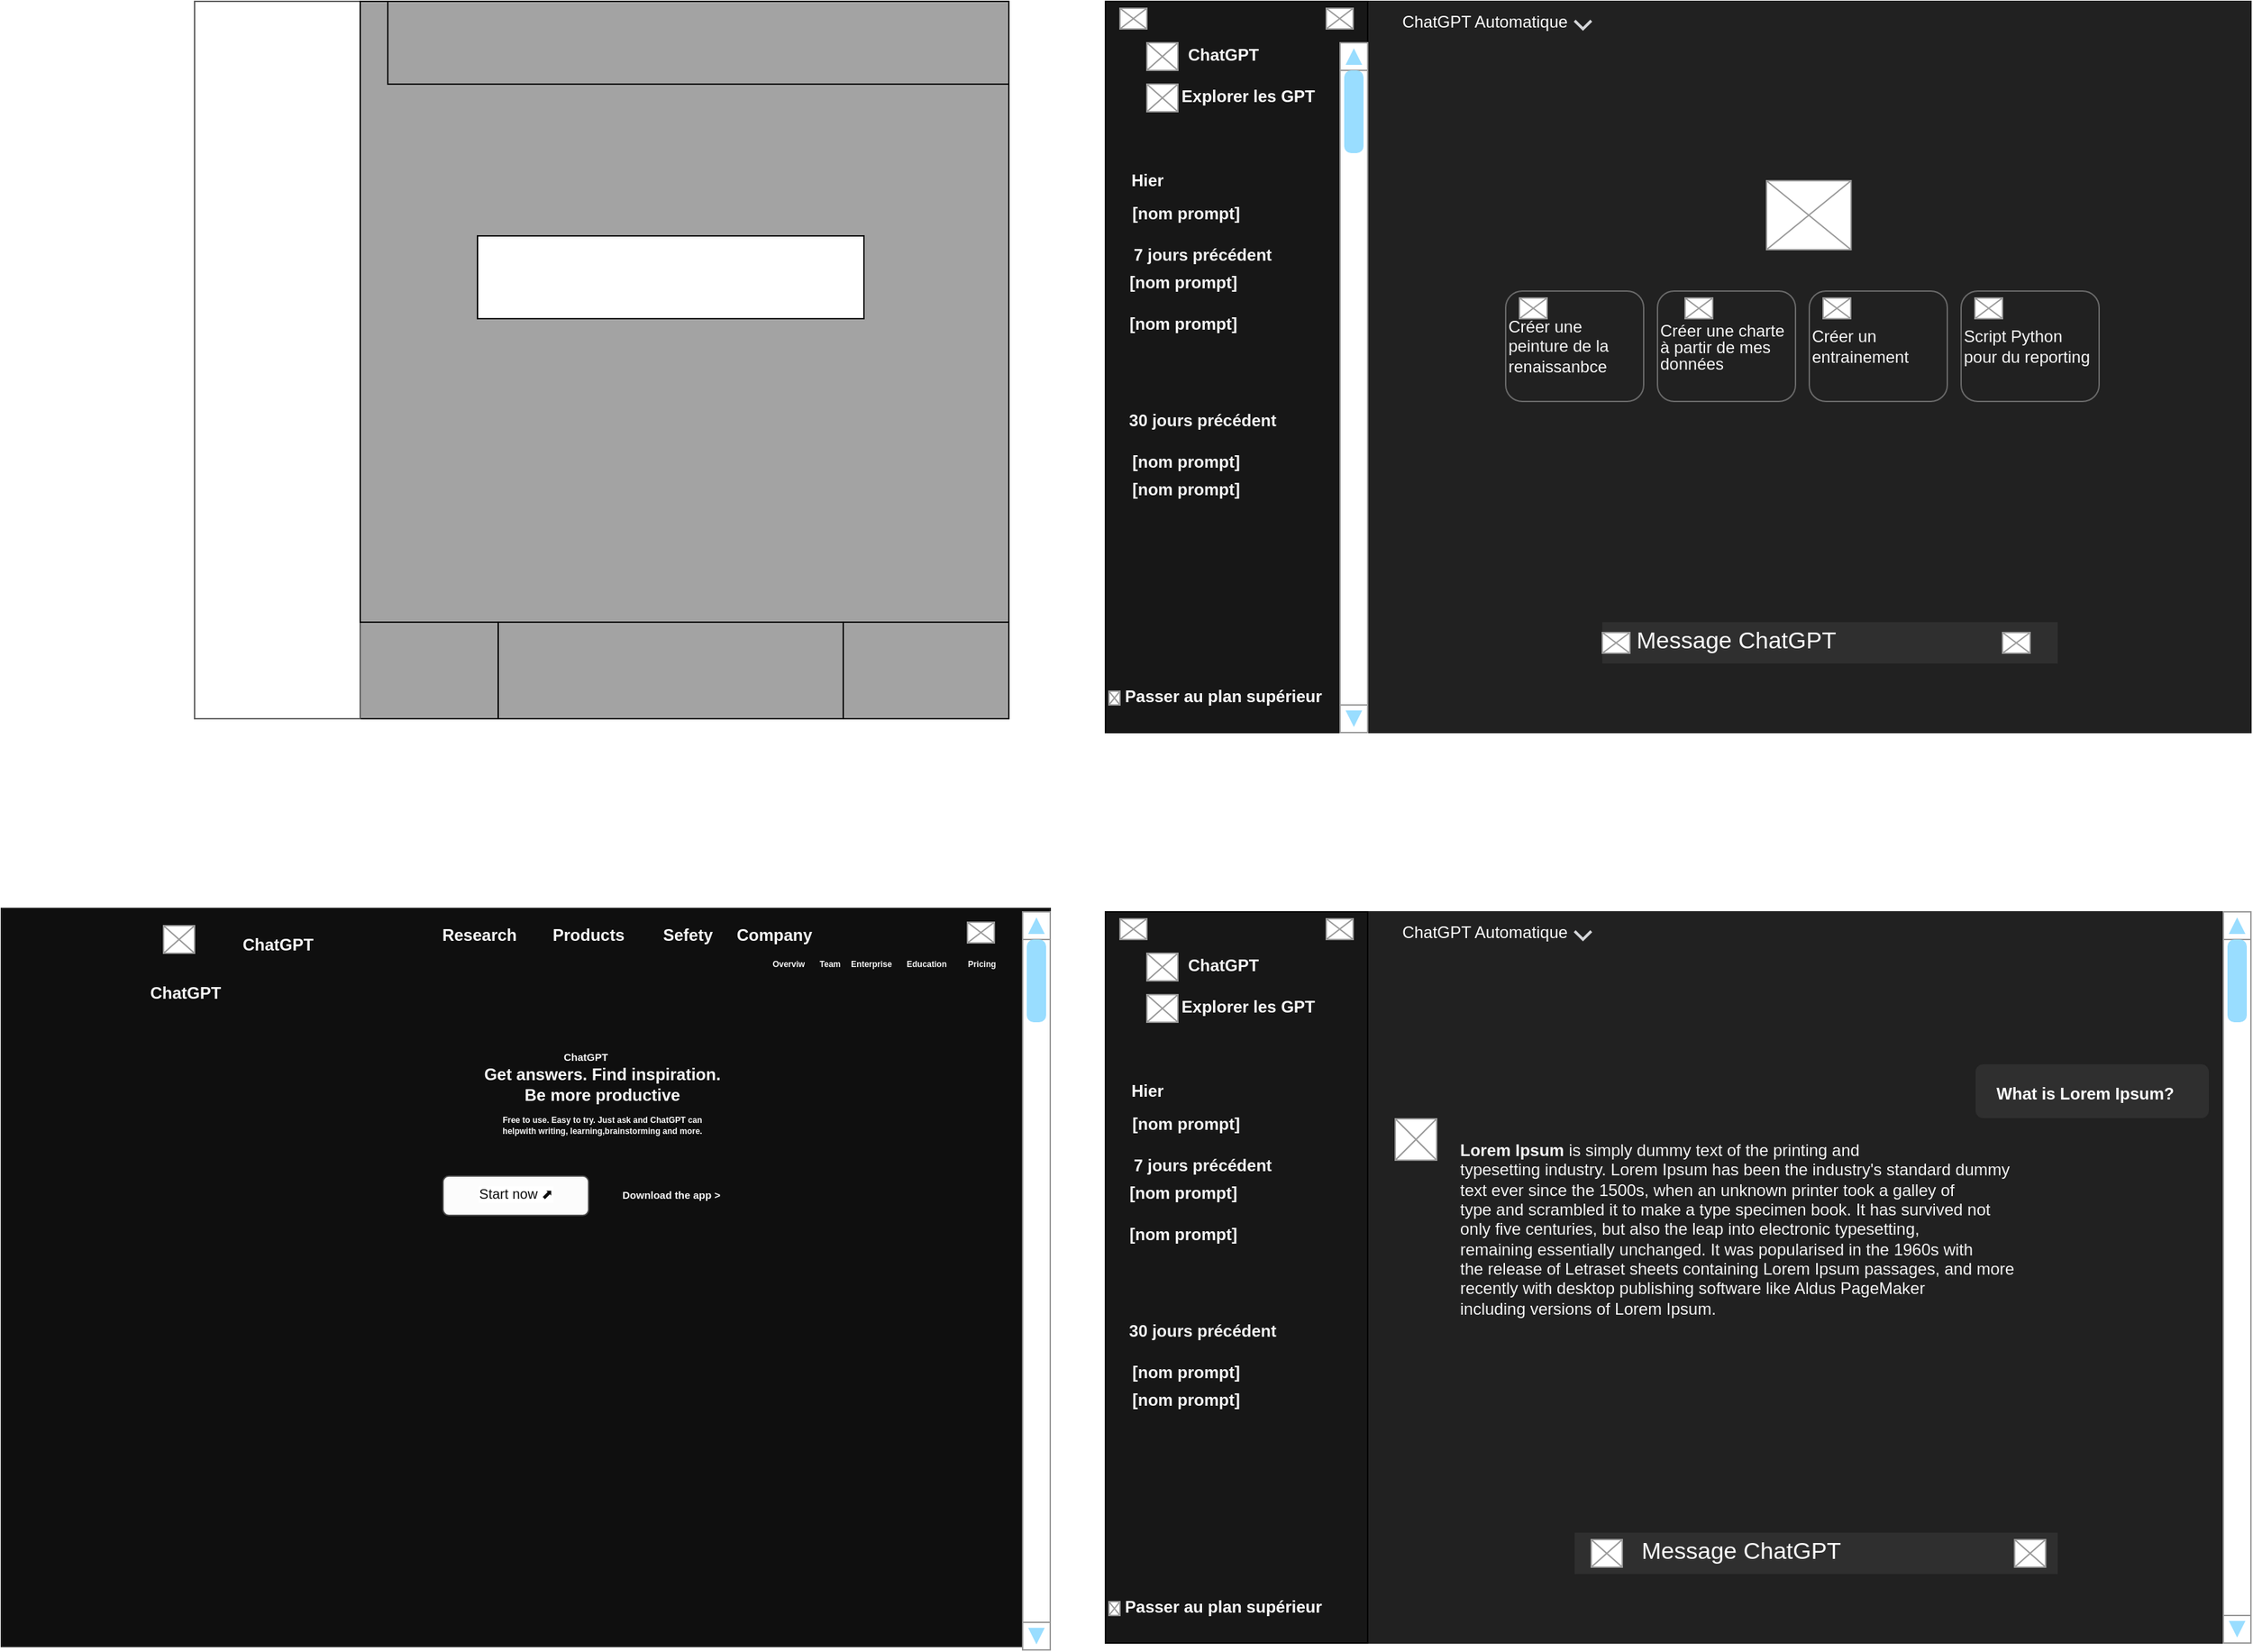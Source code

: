 <mxfile version="24.7.14">
  <diagram name="Page-1" id="EcUvMIolQ7K5YZYkJxHi">
    <mxGraphModel dx="1816" dy="566" grid="1" gridSize="10" guides="1" tooltips="1" connect="1" arrows="1" fold="1" page="1" pageScale="1" pageWidth="827" pageHeight="1169" math="0" shadow="0">
      <root>
        <mxCell id="0" />
        <mxCell id="1" parent="0" />
        <mxCell id="Bw7cQ2CIhtzXfJxPUQrJ-1" value="" style="rounded=0;whiteSpace=wrap;html=1;fillColor=#A3A3A3;" parent="1" vertex="1">
          <mxGeometry x="40" y="40" width="590" height="520" as="geometry" />
        </mxCell>
        <mxCell id="Bw7cQ2CIhtzXfJxPUQrJ-2" value="" style="rounded=0;whiteSpace=wrap;html=1;strokeColor=#5e5e5e;fillColor=#FFFFFF;" parent="1" vertex="1">
          <mxGeometry x="40" y="40" width="120" height="520" as="geometry" />
        </mxCell>
        <mxCell id="WIPPXPqolnYrMpe3MKUZ-1" value="" style="rounded=0;whiteSpace=wrap;html=1;fillColor=#A3A3A3;" vertex="1" parent="1">
          <mxGeometry x="260" y="490" width="250" height="70" as="geometry" />
        </mxCell>
        <mxCell id="WIPPXPqolnYrMpe3MKUZ-2" value="" style="rounded=0;whiteSpace=wrap;html=1;fillColor=#A3A3A3;" vertex="1" parent="1">
          <mxGeometry x="160" y="40" width="470" height="450" as="geometry" />
        </mxCell>
        <mxCell id="WIPPXPqolnYrMpe3MKUZ-3" value="" style="rounded=0;whiteSpace=wrap;html=1;strokeColor=#212121;fillColor=#212121;" vertex="1" parent="1">
          <mxGeometry x="770" y="40" width="760" height="530" as="geometry" />
        </mxCell>
        <mxCell id="WIPPXPqolnYrMpe3MKUZ-4" value="" style="rounded=0;whiteSpace=wrap;html=1;fillColor=#171717;" vertex="1" parent="1">
          <mxGeometry x="700" y="40" width="190" height="530" as="geometry" />
        </mxCell>
        <mxCell id="WIPPXPqolnYrMpe3MKUZ-7" value="&lt;div&gt;&lt;font color=&quot;#f5f5f5&quot; style=&quot;font-size: 12px;&quot;&gt;7 jours précédent&lt;/font&gt;&lt;/div&gt;" style="text;html=1;fontSize=24;fontStyle=1;verticalAlign=middle;align=center;" vertex="1" parent="1">
          <mxGeometry x="720" y="200" width="100" height="40" as="geometry" />
        </mxCell>
        <mxCell id="WIPPXPqolnYrMpe3MKUZ-8" value="&lt;div style=&quot;font-size: 12px;&quot;&gt;&lt;font style=&quot;font-size: 12px;&quot; color=&quot;#fafafa&quot;&gt;Hier&lt;/font&gt;&lt;/div&gt;" style="text;html=1;fontSize=24;fontStyle=1;verticalAlign=middle;align=center;" vertex="1" parent="1">
          <mxGeometry x="680" y="150" width="100" height="40" as="geometry" />
        </mxCell>
        <mxCell id="WIPPXPqolnYrMpe3MKUZ-9" value="&lt;div&gt;&lt;font color=&quot;#f5f5f5&quot; style=&quot;font-size: 12px;&quot;&gt;30 jours précédent&lt;/font&gt;&lt;/div&gt;" style="text;html=1;fontSize=24;fontStyle=1;verticalAlign=middle;align=center;" vertex="1" parent="1">
          <mxGeometry x="720" y="320" width="100" height="40" as="geometry" />
        </mxCell>
        <mxCell id="WIPPXPqolnYrMpe3MKUZ-10" value="&lt;font style=&quot;font-size: 12px;&quot;&gt;&lt;font color=&quot;#ffffff&quot;&gt;Passer au plan supérieur&lt;/font&gt;&lt;br&gt;&lt;/font&gt;" style="text;html=1;fontSize=24;fontStyle=1;verticalAlign=middle;align=center;" vertex="1" parent="1">
          <mxGeometry x="737" y="520" width="95" height="40" as="geometry" />
        </mxCell>
        <mxCell id="WIPPXPqolnYrMpe3MKUZ-11" value="&lt;font color=&quot;#f7f7f7&quot; style=&quot;font-size: 12px;&quot;&gt;[nom prompt]&lt;br&gt;&lt;/font&gt;" style="text;html=1;fontSize=24;fontStyle=1;verticalAlign=middle;align=center;" vertex="1" parent="1">
          <mxGeometry x="706.25" y="250" width="100" height="40" as="geometry" />
        </mxCell>
        <mxCell id="WIPPXPqolnYrMpe3MKUZ-12" value="&lt;font color=&quot;#f7f7f7&quot; style=&quot;font-size: 12px;&quot;&gt;[nom prompt]&lt;br&gt;&lt;/font&gt;" style="text;html=1;fontSize=24;fontStyle=1;verticalAlign=middle;align=center;" vertex="1" parent="1">
          <mxGeometry x="707.5" y="350" width="100" height="40" as="geometry" />
        </mxCell>
        <mxCell id="WIPPXPqolnYrMpe3MKUZ-14" value="&lt;font color=&quot;#f7f7f7&quot; style=&quot;font-size: 12px;&quot;&gt;[nom prompt]&lt;br&gt;&lt;/font&gt;" style="text;html=1;fontSize=24;fontStyle=1;verticalAlign=middle;align=center;" vertex="1" parent="1">
          <mxGeometry x="707.5" y="370" width="100" height="40" as="geometry" />
        </mxCell>
        <mxCell id="WIPPXPqolnYrMpe3MKUZ-16" value="&lt;font color=&quot;#f7f7f7&quot; style=&quot;font-size: 12px;&quot;&gt;[nom prompt]&lt;br&gt;&lt;/font&gt;" style="text;html=1;fontSize=24;fontStyle=1;verticalAlign=middle;align=center;" vertex="1" parent="1">
          <mxGeometry x="706.25" y="220" width="100" height="40" as="geometry" />
        </mxCell>
        <mxCell id="WIPPXPqolnYrMpe3MKUZ-18" value="&lt;font color=&quot;#f7f7f7&quot; style=&quot;font-size: 12px;&quot;&gt;[nom prompt]&lt;br&gt;&lt;/font&gt;" style="text;html=1;fontSize=24;fontStyle=1;verticalAlign=middle;align=center;rotation=0;" vertex="1" parent="1">
          <mxGeometry x="708.75" y="170" width="97.5" height="40" as="geometry" />
        </mxCell>
        <mxCell id="WIPPXPqolnYrMpe3MKUZ-19" value="&lt;font color=&quot;#fcfcfc&quot;&gt;&amp;nbsp;&amp;nbsp;&amp;nbsp; Message ChatGPT&lt;br&gt;&lt;/font&gt;" style="strokeWidth=1;shadow=0;dashed=0;align=center;html=1;shape=mxgraph.mockup.text.textBox;align=left;fontSize=17;spacingLeft=4;spacingTop=-3;whiteSpace=wrap;mainText=;fillColor=#2F2F2F;strokeColor=none;" vertex="1" parent="1">
          <mxGeometry x="1060" y="490" width="330" height="30" as="geometry" />
        </mxCell>
        <mxCell id="WIPPXPqolnYrMpe3MKUZ-20" value="" style="rounded=0;whiteSpace=wrap;html=1;fillColor=#FFFFFF;" vertex="1" parent="1">
          <mxGeometry x="245" y="210" width="280" height="60" as="geometry" />
        </mxCell>
        <mxCell id="WIPPXPqolnYrMpe3MKUZ-21" value="" style="verticalLabelPosition=bottom;shadow=0;dashed=0;align=center;html=1;verticalAlign=top;strokeWidth=1;shape=mxgraph.mockup.graphics.simpleIcon;strokeColor=#999999;" vertex="1" parent="1">
          <mxGeometry x="730" y="70" width="22.5" height="20" as="geometry" />
        </mxCell>
        <mxCell id="WIPPXPqolnYrMpe3MKUZ-26" value="" style="verticalLabelPosition=bottom;shadow=0;dashed=0;align=center;html=1;verticalAlign=top;strokeWidth=1;shape=mxgraph.mockup.graphics.simpleIcon;strokeColor=#999999;" vertex="1" parent="1">
          <mxGeometry x="730" y="100" width="22.5" height="20" as="geometry" />
        </mxCell>
        <mxCell id="WIPPXPqolnYrMpe3MKUZ-27" value="&lt;font color=&quot;#f7f7f7&quot; style=&quot;font-size: 12px;&quot;&gt;ChatGPT&lt;br&gt;&lt;/font&gt;" style="text;html=1;fontSize=24;fontStyle=1;verticalAlign=middle;align=center;rotation=0;" vertex="1" parent="1">
          <mxGeometry x="742" y="70" width="85" height="10" as="geometry" />
        </mxCell>
        <mxCell id="WIPPXPqolnYrMpe3MKUZ-28" value="&lt;font style=&quot;font-size: 12px;&quot; color=&quot;#ffffff&quot;&gt;Explorer les GPT&lt;br&gt;&lt;/font&gt;" style="text;html=1;fontSize=24;fontStyle=1;verticalAlign=middle;align=center;rotation=0;" vertex="1" parent="1">
          <mxGeometry x="760" y="100" width="85" height="10" as="geometry" />
        </mxCell>
        <mxCell id="WIPPXPqolnYrMpe3MKUZ-29" value="" style="verticalLabelPosition=bottom;shadow=0;dashed=0;align=center;html=1;verticalAlign=top;strokeWidth=1;shape=mxgraph.mockup.graphics.simpleIcon;strokeColor=#999999;" vertex="1" parent="1">
          <mxGeometry x="1179" y="170" width="61.25" height="50" as="geometry" />
        </mxCell>
        <mxCell id="WIPPXPqolnYrMpe3MKUZ-35" value="" style="verticalLabelPosition=bottom;shadow=0;dashed=0;align=center;html=1;verticalAlign=top;strokeWidth=1;shape=mxgraph.mockup.graphics.simpleIcon;strokeColor=#999999;" vertex="1" parent="1">
          <mxGeometry x="702.5" y="540" width="8" height="10" as="geometry" />
        </mxCell>
        <mxCell id="WIPPXPqolnYrMpe3MKUZ-36" value="&lt;font color=&quot;#ffffff&quot;&gt;ChatGPT Automatique&lt;br&gt;&lt;/font&gt;" style="text;html=1;align=center;verticalAlign=middle;whiteSpace=wrap;rounded=0;" vertex="1" parent="1">
          <mxGeometry x="870" y="40" width="210" height="30" as="geometry" />
        </mxCell>
        <mxCell id="WIPPXPqolnYrMpe3MKUZ-37" value="&lt;div align=&quot;left&quot;&gt;&lt;font color=&quot;#f7f7f7&quot;&gt;Créer une peinture de la renaissanbce&lt;/font&gt;&lt;/div&gt;" style="rounded=1;whiteSpace=wrap;html=1;fillColor=#212121;align=left;strokeColor=#696969;" vertex="1" parent="1">
          <mxGeometry x="990" y="250" width="100" height="80" as="geometry" />
        </mxCell>
        <mxCell id="WIPPXPqolnYrMpe3MKUZ-38" value="" style="verticalLabelPosition=bottom;shadow=0;dashed=0;align=center;html=1;verticalAlign=top;strokeWidth=1;shape=mxgraph.mockup.graphics.simpleIcon;strokeColor=#999999;" vertex="1" parent="1">
          <mxGeometry x="1000" y="255" width="20" height="15" as="geometry" />
        </mxCell>
        <mxCell id="WIPPXPqolnYrMpe3MKUZ-39" value="&lt;p style=&quot;line-height: 120%;&quot;&gt;&lt;/p&gt;&lt;div style=&quot;line-height: 100%;&quot; align=&quot;left&quot;&gt;&lt;font color=&quot;#f7f7f7&quot;&gt;Créer une charte à partir de mes données&lt;br&gt;&lt;/font&gt;&lt;/div&gt;&lt;p&gt;&lt;/p&gt;" style="rounded=1;whiteSpace=wrap;html=1;fillColor=#212121;align=left;strokeColor=#696969;" vertex="1" parent="1">
          <mxGeometry x="1100" y="250" width="100" height="80" as="geometry" />
        </mxCell>
        <mxCell id="WIPPXPqolnYrMpe3MKUZ-40" value="&lt;div align=&quot;left&quot;&gt;&lt;font color=&quot;#f7f7f7&quot;&gt;Créer un entrainement&lt;br&gt;&lt;/font&gt;&lt;/div&gt;" style="rounded=1;whiteSpace=wrap;html=1;fillColor=#212121;align=left;strokeColor=#696969;" vertex="1" parent="1">
          <mxGeometry x="1210" y="250" width="100" height="80" as="geometry" />
        </mxCell>
        <mxCell id="WIPPXPqolnYrMpe3MKUZ-41" value="&lt;div align=&quot;left&quot;&gt;&lt;font color=&quot;#f7f7f7&quot;&gt;Script Python pour du reporting&lt;br&gt;&lt;/font&gt;&lt;/div&gt;" style="rounded=1;whiteSpace=wrap;html=1;fillColor=#212121;align=left;strokeColor=#696969;" vertex="1" parent="1">
          <mxGeometry x="1320" y="250" width="100" height="80" as="geometry" />
        </mxCell>
        <mxCell id="WIPPXPqolnYrMpe3MKUZ-42" value="" style="verticalLabelPosition=bottom;shadow=0;dashed=0;align=center;html=1;verticalAlign=top;strokeWidth=1;shape=mxgraph.mockup.graphics.simpleIcon;strokeColor=#999999;" vertex="1" parent="1">
          <mxGeometry x="1330" y="255" width="20" height="15" as="geometry" />
        </mxCell>
        <mxCell id="WIPPXPqolnYrMpe3MKUZ-43" value="" style="verticalLabelPosition=bottom;shadow=0;dashed=0;align=center;html=1;verticalAlign=top;strokeWidth=1;shape=mxgraph.mockup.graphics.simpleIcon;strokeColor=#999999;" vertex="1" parent="1">
          <mxGeometry x="1220" y="255" width="20" height="15" as="geometry" />
        </mxCell>
        <mxCell id="WIPPXPqolnYrMpe3MKUZ-46" value="" style="verticalLabelPosition=bottom;shadow=0;dashed=0;align=center;html=1;verticalAlign=top;strokeWidth=1;shape=mxgraph.mockup.graphics.simpleIcon;strokeColor=#999999;" vertex="1" parent="1">
          <mxGeometry x="710.5" y="45" width="19.5" height="15" as="geometry" />
        </mxCell>
        <mxCell id="WIPPXPqolnYrMpe3MKUZ-47" value="" style="verticalLabelPosition=bottom;shadow=0;dashed=0;align=center;html=1;verticalAlign=top;strokeWidth=1;shape=mxgraph.mockup.graphics.simpleIcon;strokeColor=#999999;" vertex="1" parent="1">
          <mxGeometry x="860" y="45" width="19.5" height="15" as="geometry" />
        </mxCell>
        <mxCell id="WIPPXPqolnYrMpe3MKUZ-49" value="" style="html=1;verticalLabelPosition=bottom;labelBackgroundColor=#ffffff;verticalAlign=top;shadow=0;dashed=0;strokeWidth=2;shape=mxgraph.ios7.misc.down;strokeColor=#D4D6D9;" vertex="1" parent="1">
          <mxGeometry x="1040" y="54" width="12" height="6" as="geometry" />
        </mxCell>
        <mxCell id="WIPPXPqolnYrMpe3MKUZ-57" value="" style="rounded=0;whiteSpace=wrap;html=1;fillColor=#A3A3A3;" vertex="1" parent="1">
          <mxGeometry x="180" y="40" width="450" height="60" as="geometry" />
        </mxCell>
        <mxCell id="WIPPXPqolnYrMpe3MKUZ-59" value="" style="rounded=0;whiteSpace=wrap;html=1;strokeColor=#212121;fillColor=#212121;" vertex="1" parent="1">
          <mxGeometry x="770" y="700" width="760" height="530" as="geometry" />
        </mxCell>
        <mxCell id="WIPPXPqolnYrMpe3MKUZ-60" value="" style="rounded=0;whiteSpace=wrap;html=1;fillColor=#171717;" vertex="1" parent="1">
          <mxGeometry x="700" y="700" width="190" height="530" as="geometry" />
        </mxCell>
        <mxCell id="WIPPXPqolnYrMpe3MKUZ-61" value="&lt;div&gt;&lt;font color=&quot;#f5f5f5&quot; style=&quot;font-size: 12px;&quot;&gt;7 jours précédent&lt;/font&gt;&lt;/div&gt;" style="text;html=1;fontSize=24;fontStyle=1;verticalAlign=middle;align=center;" vertex="1" parent="1">
          <mxGeometry x="720" y="860" width="100" height="40" as="geometry" />
        </mxCell>
        <mxCell id="WIPPXPqolnYrMpe3MKUZ-62" value="&lt;div style=&quot;font-size: 12px;&quot;&gt;&lt;font style=&quot;font-size: 12px;&quot; color=&quot;#fafafa&quot;&gt;Hier&lt;/font&gt;&lt;/div&gt;" style="text;html=1;fontSize=24;fontStyle=1;verticalAlign=middle;align=center;" vertex="1" parent="1">
          <mxGeometry x="680" y="810" width="100" height="40" as="geometry" />
        </mxCell>
        <mxCell id="WIPPXPqolnYrMpe3MKUZ-63" value="&lt;div&gt;&lt;font color=&quot;#f5f5f5&quot; style=&quot;font-size: 12px;&quot;&gt;30 jours précédent&lt;/font&gt;&lt;/div&gt;" style="text;html=1;fontSize=24;fontStyle=1;verticalAlign=middle;align=center;" vertex="1" parent="1">
          <mxGeometry x="720" y="980" width="100" height="40" as="geometry" />
        </mxCell>
        <mxCell id="WIPPXPqolnYrMpe3MKUZ-64" value="&lt;font style=&quot;font-size: 12px;&quot;&gt;&lt;font color=&quot;#ffffff&quot;&gt;Passer au plan supérieur&lt;/font&gt;&lt;br&gt;&lt;/font&gt;" style="text;html=1;fontSize=24;fontStyle=1;verticalAlign=middle;align=center;" vertex="1" parent="1">
          <mxGeometry x="737" y="1180" width="95" height="40" as="geometry" />
        </mxCell>
        <mxCell id="WIPPXPqolnYrMpe3MKUZ-65" value="&lt;font color=&quot;#f7f7f7&quot; style=&quot;font-size: 12px;&quot;&gt;[nom prompt]&lt;br&gt;&lt;/font&gt;" style="text;html=1;fontSize=24;fontStyle=1;verticalAlign=middle;align=center;" vertex="1" parent="1">
          <mxGeometry x="706.25" y="910" width="100" height="40" as="geometry" />
        </mxCell>
        <mxCell id="WIPPXPqolnYrMpe3MKUZ-66" value="&lt;font color=&quot;#f7f7f7&quot; style=&quot;font-size: 12px;&quot;&gt;[nom prompt]&lt;br&gt;&lt;/font&gt;" style="text;html=1;fontSize=24;fontStyle=1;verticalAlign=middle;align=center;" vertex="1" parent="1">
          <mxGeometry x="707.5" y="1010" width="100" height="40" as="geometry" />
        </mxCell>
        <mxCell id="WIPPXPqolnYrMpe3MKUZ-67" value="&lt;font color=&quot;#f7f7f7&quot; style=&quot;font-size: 12px;&quot;&gt;[nom prompt]&lt;br&gt;&lt;/font&gt;" style="text;html=1;fontSize=24;fontStyle=1;verticalAlign=middle;align=center;" vertex="1" parent="1">
          <mxGeometry x="707.5" y="1030" width="100" height="40" as="geometry" />
        </mxCell>
        <mxCell id="WIPPXPqolnYrMpe3MKUZ-68" value="&lt;font color=&quot;#f7f7f7&quot; style=&quot;font-size: 12px;&quot;&gt;[nom prompt]&lt;br&gt;&lt;/font&gt;" style="text;html=1;fontSize=24;fontStyle=1;verticalAlign=middle;align=center;" vertex="1" parent="1">
          <mxGeometry x="706.25" y="880" width="100" height="40" as="geometry" />
        </mxCell>
        <mxCell id="WIPPXPqolnYrMpe3MKUZ-69" value="&lt;font color=&quot;#f7f7f7&quot; style=&quot;font-size: 12px;&quot;&gt;[nom prompt]&lt;br&gt;&lt;/font&gt;" style="text;html=1;fontSize=24;fontStyle=1;verticalAlign=middle;align=center;rotation=0;" vertex="1" parent="1">
          <mxGeometry x="708.75" y="830" width="97.5" height="40" as="geometry" />
        </mxCell>
        <mxCell id="WIPPXPqolnYrMpe3MKUZ-70" value="&lt;font color=&quot;#fcfcfc&quot;&gt;&amp;nbsp;&amp;nbsp;&amp;nbsp;&amp;nbsp;&amp;nbsp;&amp;nbsp;&amp;nbsp;&amp;nbsp; Message ChatGPT&lt;br&gt;&lt;/font&gt;" style="strokeWidth=1;shadow=0;dashed=0;align=center;html=1;shape=mxgraph.mockup.text.textBox;align=left;fontSize=17;spacingLeft=4;spacingTop=-3;whiteSpace=wrap;mainText=;fillColor=#2F2F2F;strokeColor=none;" vertex="1" parent="1">
          <mxGeometry x="1040" y="1150" width="350" height="30" as="geometry" />
        </mxCell>
        <mxCell id="WIPPXPqolnYrMpe3MKUZ-71" value="" style="verticalLabelPosition=bottom;shadow=0;dashed=0;align=center;html=1;verticalAlign=top;strokeWidth=1;shape=mxgraph.mockup.graphics.simpleIcon;strokeColor=#999999;" vertex="1" parent="1">
          <mxGeometry x="730" y="730" width="22.5" height="20" as="geometry" />
        </mxCell>
        <mxCell id="WIPPXPqolnYrMpe3MKUZ-72" value="" style="verticalLabelPosition=bottom;shadow=0;dashed=0;align=center;html=1;verticalAlign=top;strokeWidth=1;shape=mxgraph.mockup.graphics.simpleIcon;strokeColor=#999999;" vertex="1" parent="1">
          <mxGeometry x="730" y="760" width="22.5" height="20" as="geometry" />
        </mxCell>
        <mxCell id="WIPPXPqolnYrMpe3MKUZ-73" value="&lt;font color=&quot;#f7f7f7&quot; style=&quot;font-size: 12px;&quot;&gt;ChatGPT&lt;br&gt;&lt;/font&gt;" style="text;html=1;fontSize=24;fontStyle=1;verticalAlign=middle;align=center;rotation=0;" vertex="1" parent="1">
          <mxGeometry x="742" y="730" width="85" height="10" as="geometry" />
        </mxCell>
        <mxCell id="WIPPXPqolnYrMpe3MKUZ-74" value="&lt;font style=&quot;font-size: 12px;&quot; color=&quot;#ffffff&quot;&gt;Explorer les GPT&lt;br&gt;&lt;/font&gt;" style="text;html=1;fontSize=24;fontStyle=1;verticalAlign=middle;align=center;rotation=0;" vertex="1" parent="1">
          <mxGeometry x="760" y="760" width="85" height="10" as="geometry" />
        </mxCell>
        <mxCell id="WIPPXPqolnYrMpe3MKUZ-77" value="" style="verticalLabelPosition=bottom;shadow=0;dashed=0;align=center;html=1;verticalAlign=top;strokeWidth=1;shape=mxgraph.mockup.graphics.simpleIcon;strokeColor=#999999;" vertex="1" parent="1">
          <mxGeometry x="702.5" y="1200" width="8" height="10" as="geometry" />
        </mxCell>
        <mxCell id="WIPPXPqolnYrMpe3MKUZ-78" value="&lt;font color=&quot;#ffffff&quot;&gt;ChatGPT Automatique&lt;br&gt;&lt;/font&gt;" style="text;html=1;align=center;verticalAlign=middle;whiteSpace=wrap;rounded=0;" vertex="1" parent="1">
          <mxGeometry x="870" y="700" width="210" height="30" as="geometry" />
        </mxCell>
        <mxCell id="WIPPXPqolnYrMpe3MKUZ-86" value="" style="verticalLabelPosition=bottom;shadow=0;dashed=0;align=center;html=1;verticalAlign=top;strokeWidth=1;shape=mxgraph.mockup.graphics.simpleIcon;strokeColor=#999999;" vertex="1" parent="1">
          <mxGeometry x="710.5" y="705" width="19.5" height="15" as="geometry" />
        </mxCell>
        <mxCell id="WIPPXPqolnYrMpe3MKUZ-87" value="" style="verticalLabelPosition=bottom;shadow=0;dashed=0;align=center;html=1;verticalAlign=top;strokeWidth=1;shape=mxgraph.mockup.graphics.simpleIcon;strokeColor=#999999;" vertex="1" parent="1">
          <mxGeometry x="860" y="705" width="19.5" height="15" as="geometry" />
        </mxCell>
        <mxCell id="WIPPXPqolnYrMpe3MKUZ-88" value="" style="html=1;verticalLabelPosition=bottom;labelBackgroundColor=#ffffff;verticalAlign=top;shadow=0;dashed=0;strokeWidth=2;shape=mxgraph.ios7.misc.down;strokeColor=#D4D6D9;" vertex="1" parent="1">
          <mxGeometry x="1040" y="714" width="12" height="6" as="geometry" />
        </mxCell>
        <mxCell id="WIPPXPqolnYrMpe3MKUZ-91" value="" style="rounded=1;whiteSpace=wrap;html=1;strokeColor=#212121;align=left;verticalAlign=top;fontFamily=Helvetica;fontSize=12;fontColor=#FFFFFF;labelBackgroundColor=#ffffff;fillColor=#2F2F2F;" vertex="1" parent="1">
          <mxGeometry x="1330" y="810" width="170" height="40" as="geometry" />
        </mxCell>
        <mxCell id="WIPPXPqolnYrMpe3MKUZ-92" value="&lt;h2&gt;&lt;font color=&quot;#ffffff&quot; style=&quot;font-size: 12px;&quot;&gt;What is Lorem Ipsum?&lt;/font&gt;&lt;/h2&gt;" style="text;html=1;align=center;verticalAlign=middle;whiteSpace=wrap;rounded=0;fontFamily=Helvetica;fontSize=12;labelBackgroundColor=none;" vertex="1" parent="1">
          <mxGeometry x="1320" y="820" width="180" height="20" as="geometry" />
        </mxCell>
        <mxCell id="WIPPXPqolnYrMpe3MKUZ-93" value="" style="verticalLabelPosition=bottom;shadow=0;dashed=0;align=center;html=1;verticalAlign=top;strokeWidth=1;shape=mxgraph.mockup.graphics.simpleIcon;strokeColor=#999999;fontFamily=Helvetica;fontSize=12;fontColor=#FFFFFF;labelBackgroundColor=#ffffff;fillColor=default;" vertex="1" parent="1">
          <mxGeometry x="910" y="850" width="30" height="30" as="geometry" />
        </mxCell>
        <mxCell id="WIPPXPqolnYrMpe3MKUZ-94" value="&lt;div align=&quot;left&quot;&gt;&lt;font color=&quot;#f5f5f5&quot;&gt;&lt;strong&gt;Lorem Ipsum&lt;/strong&gt; is simply dummy text of the printing and &lt;br&gt;typesetting industry. Lorem Ipsum has been the industry&#39;s standard dummy&lt;br&gt; text ever since the 1500s, when an unknown printer took a galley of &lt;br&gt;type and scrambled it to make a type specimen book. It has survived not &lt;br&gt;only five centuries, but also the leap into electronic typesetting, &lt;br&gt;remaining essentially unchanged. It was popularised in the 1960s with &lt;br&gt;the release of Letraset sheets containing Lorem Ipsum passages, and more&lt;br&gt; recently with desktop publishing software like Aldus PageMaker &lt;br&gt;including versions of Lorem Ipsum.&lt;/font&gt;&lt;/div&gt;" style="text;html=1;align=left;verticalAlign=middle;whiteSpace=wrap;rounded=0;fontFamily=Helvetica;fontSize=12;labelBackgroundColor=none;" vertex="1" parent="1">
          <mxGeometry x="955" y="845" width="540" height="170" as="geometry" />
        </mxCell>
        <mxCell id="WIPPXPqolnYrMpe3MKUZ-96" value="" style="verticalLabelPosition=bottom;shadow=0;dashed=0;align=center;html=1;verticalAlign=top;strokeWidth=1;shape=mxgraph.mockup.navigation.scrollBar;strokeColor=#999999;barPos=100;fillColor2=#99ddff;strokeColor2=none;direction=north;fontFamily=Helvetica;fontSize=12;fontColor=#FFFFFF;labelBackgroundColor=#ffffff;fillColor=default;" vertex="1" parent="1">
          <mxGeometry x="1510" y="700" width="20" height="530" as="geometry" />
        </mxCell>
        <mxCell id="WIPPXPqolnYrMpe3MKUZ-97" value="" style="verticalLabelPosition=bottom;shadow=0;dashed=0;align=center;html=1;verticalAlign=top;strokeWidth=1;shape=mxgraph.mockup.graphics.simpleIcon;strokeColor=#999999;" vertex="1" parent="1">
          <mxGeometry x="1120" y="255" width="20" height="15" as="geometry" />
        </mxCell>
        <mxCell id="WIPPXPqolnYrMpe3MKUZ-98" value="" style="verticalLabelPosition=bottom;shadow=0;dashed=0;align=center;html=1;verticalAlign=top;strokeWidth=1;shape=mxgraph.mockup.graphics.simpleIcon;strokeColor=#999999;" vertex="1" parent="1">
          <mxGeometry x="1350" y="497.5" width="20" height="15" as="geometry" />
        </mxCell>
        <mxCell id="WIPPXPqolnYrMpe3MKUZ-99" value="" style="verticalLabelPosition=bottom;shadow=0;dashed=0;align=center;html=1;verticalAlign=top;strokeWidth=1;shape=mxgraph.mockup.graphics.simpleIcon;strokeColor=#999999;" vertex="1" parent="1">
          <mxGeometry x="1060" y="497.5" width="20" height="15" as="geometry" />
        </mxCell>
        <mxCell id="WIPPXPqolnYrMpe3MKUZ-100" value="" style="verticalLabelPosition=bottom;shadow=0;dashed=0;align=center;html=1;verticalAlign=top;strokeWidth=1;shape=mxgraph.mockup.graphics.simpleIcon;strokeColor=#999999;" vertex="1" parent="1">
          <mxGeometry x="1052" y="1155" width="22.5" height="20" as="geometry" />
        </mxCell>
        <mxCell id="WIPPXPqolnYrMpe3MKUZ-101" value="" style="verticalLabelPosition=bottom;shadow=0;dashed=0;align=center;html=1;verticalAlign=top;strokeWidth=1;shape=mxgraph.mockup.graphics.simpleIcon;strokeColor=#999999;" vertex="1" parent="1">
          <mxGeometry x="1358.75" y="1155" width="22.5" height="20" as="geometry" />
        </mxCell>
        <mxCell id="WIPPXPqolnYrMpe3MKUZ-103" value="" style="verticalLabelPosition=bottom;shadow=0;dashed=0;align=center;html=1;verticalAlign=top;strokeWidth=1;shape=mxgraph.mockup.navigation.scrollBar;strokeColor=#999999;barPos=100;fillColor2=#99ddff;strokeColor2=none;direction=north;fontFamily=Helvetica;fontSize=12;fontColor=#FFFFFF;labelBackgroundColor=#ffffff;fillColor=default;" vertex="1" parent="1">
          <mxGeometry x="870" y="70" width="20" height="500" as="geometry" />
        </mxCell>
        <mxCell id="WIPPXPqolnYrMpe3MKUZ-106" value="" style="rounded=0;whiteSpace=wrap;html=1;strokeColor=#212121;fillColor=#0F0F0F;" vertex="1" parent="1">
          <mxGeometry x="-100" y="697.5" width="760" height="535" as="geometry" />
        </mxCell>
        <mxCell id="WIPPXPqolnYrMpe3MKUZ-107" value="" style="verticalLabelPosition=bottom;shadow=0;dashed=0;align=center;html=1;verticalAlign=top;strokeWidth=1;shape=mxgraph.mockup.navigation.scrollBar;strokeColor=#999999;barPos=100;fillColor2=#99ddff;strokeColor2=none;direction=north;fontFamily=Helvetica;fontSize=12;fontColor=#FFFFFF;labelBackgroundColor=#ffffff;fillColor=default;" vertex="1" parent="1">
          <mxGeometry x="640" y="700" width="20" height="535" as="geometry" />
        </mxCell>
        <mxCell id="WIPPXPqolnYrMpe3MKUZ-109" value="" style="verticalLabelPosition=bottom;shadow=0;dashed=0;align=center;html=1;verticalAlign=top;strokeWidth=1;shape=mxgraph.mockup.graphics.simpleIcon;strokeColor=#999999;" vertex="1" parent="1">
          <mxGeometry x="17.5" y="710" width="22.5" height="20" as="geometry" />
        </mxCell>
        <mxCell id="WIPPXPqolnYrMpe3MKUZ-110" value="&lt;font color=&quot;#f7f7f7&quot; style=&quot;font-size: 12px;&quot;&gt;ChatGPT&lt;br&gt;&lt;/font&gt;" style="text;html=1;fontSize=24;fontStyle=1;verticalAlign=middle;align=center;rotation=0;" vertex="1" parent="1">
          <mxGeometry x="-10" y="750" width="85" height="10" as="geometry" />
        </mxCell>
        <mxCell id="WIPPXPqolnYrMpe3MKUZ-111" value="&lt;font color=&quot;#f7f7f7&quot; style=&quot;font-size: 12px;&quot;&gt;ChatGPT&lt;br&gt;&lt;/font&gt;" style="text;html=1;fontSize=24;fontStyle=1;verticalAlign=middle;align=center;rotation=0;" vertex="1" parent="1">
          <mxGeometry x="57.5" y="715" width="85" height="10" as="geometry" />
        </mxCell>
        <mxCell id="WIPPXPqolnYrMpe3MKUZ-112" value="&lt;div style=&quot;font-size: 12px;&quot;&gt;&lt;font style=&quot;font-size: 12px;&quot; color=&quot;#fafafa&quot;&gt;Research&lt;span style=&quot;white-space: pre;&quot;&gt;&#x9;&lt;/span&gt;Products&lt;span style=&quot;white-space: pre;&quot;&gt;&#x9;&lt;/span&gt;Sefety&lt;span style=&quot;white-space: pre;&quot;&gt;&#x9;&lt;/span&gt;Company&lt;/font&gt;&lt;/div&gt;" style="text;html=1;fontSize=24;fontStyle=1;verticalAlign=middle;align=center;rotation=0;" vertex="1" parent="1">
          <mxGeometry x="310" y="712" width="85" height="10" as="geometry" />
        </mxCell>
        <mxCell id="WIPPXPqolnYrMpe3MKUZ-113" value="&lt;div style=&quot;font-size: 6px;&quot;&gt;&lt;font color=&quot;#fafafa&quot;&gt;Overviw&lt;/font&gt;&lt;/div&gt;" style="text;html=1;fontSize=24;fontStyle=1;verticalAlign=middle;align=center;rotation=0;" vertex="1" parent="1">
          <mxGeometry x="440" y="730" width="60" height="15" as="geometry" />
        </mxCell>
        <mxCell id="WIPPXPqolnYrMpe3MKUZ-115" value="&lt;div style=&quot;font-size: 6px;&quot;&gt;&lt;font color=&quot;#fafafa&quot;&gt;Team&lt;/font&gt;&lt;/div&gt;" style="text;html=1;fontSize=24;fontStyle=1;verticalAlign=middle;align=center;rotation=0;" vertex="1" parent="1">
          <mxGeometry x="470" y="730" width="60" height="15" as="geometry" />
        </mxCell>
        <mxCell id="WIPPXPqolnYrMpe3MKUZ-116" value="&lt;div style=&quot;font-size: 6px;&quot;&gt;&lt;font color=&quot;#fafafa&quot;&gt;Enterprise&lt;/font&gt;&lt;/div&gt;" style="text;html=1;fontSize=24;fontStyle=1;verticalAlign=middle;align=center;rotation=0;" vertex="1" parent="1">
          <mxGeometry x="500" y="730" width="60" height="15" as="geometry" />
        </mxCell>
        <mxCell id="WIPPXPqolnYrMpe3MKUZ-118" value="&lt;div style=&quot;font-size: 6px;&quot;&gt;&lt;font color=&quot;#fafafa&quot;&gt;Education&lt;/font&gt;&lt;/div&gt;" style="text;html=1;fontSize=24;fontStyle=1;verticalAlign=middle;align=center;rotation=0;" vertex="1" parent="1">
          <mxGeometry x="540" y="730" width="60" height="15" as="geometry" />
        </mxCell>
        <mxCell id="WIPPXPqolnYrMpe3MKUZ-119" value="&lt;div style=&quot;font-size: 6px;&quot;&gt;&lt;font color=&quot;#fafafa&quot;&gt;Pricing&lt;/font&gt;&lt;/div&gt;" style="text;html=1;fontSize=24;fontStyle=1;verticalAlign=middle;align=center;rotation=0;" vertex="1" parent="1">
          <mxGeometry x="580" y="732.5" width="60" height="10" as="geometry" />
        </mxCell>
        <mxCell id="WIPPXPqolnYrMpe3MKUZ-120" value="" style="verticalLabelPosition=bottom;shadow=0;dashed=0;align=center;html=1;verticalAlign=top;strokeWidth=1;shape=mxgraph.mockup.graphics.simpleIcon;strokeColor=#999999;" vertex="1" parent="1">
          <mxGeometry x="600" y="707.5" width="19.5" height="15" as="geometry" />
        </mxCell>
        <mxCell id="WIPPXPqolnYrMpe3MKUZ-121" value="&lt;div style=&quot;font-size: 6px;&quot;&gt;&lt;font style=&quot;font-size: 7.5px;&quot; color=&quot;#fafafa&quot;&gt;ChatGPT&lt;/font&gt;&lt;/div&gt;" style="text;html=1;fontSize=24;fontStyle=1;verticalAlign=middle;align=center;rotation=0;" vertex="1" parent="1">
          <mxGeometry x="280" y="800" width="85" height="10" as="geometry" />
        </mxCell>
        <mxCell id="WIPPXPqolnYrMpe3MKUZ-122" value="&lt;div style=&quot;font-size: 12px;&quot;&gt;&lt;font style=&quot;font-size: 12px;&quot; color=&quot;#fafafa&quot;&gt;Get answers. Find inspiration.&lt;br&gt;Be more productive&lt;br&gt;&lt;/font&gt;&lt;/div&gt;" style="text;html=1;fontSize=24;fontStyle=1;verticalAlign=middle;align=center;rotation=0;" vertex="1" parent="1">
          <mxGeometry x="292.5" y="820" width="85" height="10" as="geometry" />
        </mxCell>
        <mxCell id="WIPPXPqolnYrMpe3MKUZ-123" value="&lt;div style=&quot;font-size: 6px;&quot;&gt;&lt;font style=&quot;font-size: 6px;&quot; color=&quot;#fafafa&quot;&gt;Free to use. Easy to try. Just ask and ChatGPT can&lt;/font&gt;&lt;/div&gt;&lt;div style=&quot;font-size: 6px;&quot;&gt;&lt;font style=&quot;font-size: 6px;&quot; color=&quot;#fafafa&quot;&gt;helpwith writing, learning,brainstorming and more.&lt;br&gt;&lt;/font&gt;&lt;/div&gt;" style="text;html=1;fontSize=24;fontStyle=1;verticalAlign=middle;align=center;rotation=0;" vertex="1" parent="1">
          <mxGeometry x="292.5" y="850" width="85" height="10" as="geometry" />
        </mxCell>
        <mxCell id="WIPPXPqolnYrMpe3MKUZ-128" value="&lt;font color=&quot;#0a0a0a&quot;&gt;Start now ⬈&lt;br&gt;&lt;/font&gt;" style="rounded=1;html=1;shadow=0;dashed=0;whiteSpace=wrap;fontSize=10;fillColor=#FCFCFC;align=center;strokeColor=#4D4D4D;fontColor=#ffffff;verticalAlign=top;fontFamily=Helvetica;labelBackgroundColor=#ffffff;" vertex="1" parent="1">
          <mxGeometry x="220" y="891.56" width="105.5" height="28.44" as="geometry" />
        </mxCell>
        <mxCell id="WIPPXPqolnYrMpe3MKUZ-129" value="&lt;div style=&quot;font-size: 6px;&quot;&gt;&lt;font style=&quot;font-size: 7.5px;&quot; color=&quot;#fafafa&quot;&gt;Download the app &amp;gt;&lt;/font&gt;&lt;/div&gt;" style="text;html=1;fontSize=24;fontStyle=1;verticalAlign=middle;align=center;rotation=0;" vertex="1" parent="1">
          <mxGeometry x="342" y="900" width="85" height="10" as="geometry" />
        </mxCell>
      </root>
    </mxGraphModel>
  </diagram>
</mxfile>

